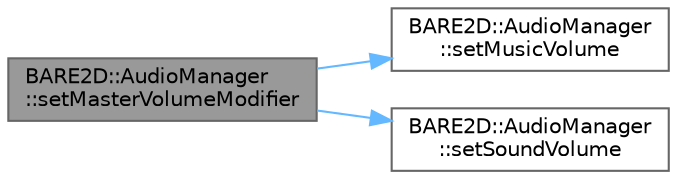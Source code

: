 digraph "BARE2D::AudioManager::setMasterVolumeModifier"
{
 // INTERACTIVE_SVG=YES
 // LATEX_PDF_SIZE
  bgcolor="transparent";
  edge [fontname=Helvetica,fontsize=10,labelfontname=Helvetica,labelfontsize=10];
  node [fontname=Helvetica,fontsize=10,shape=box,height=0.2,width=0.4];
  rankdir="LR";
  Node1 [label="BARE2D::AudioManager\l::setMasterVolumeModifier",height=0.2,width=0.4,color="gray40", fillcolor="grey60", style="filled", fontcolor="black",tooltip="Sets the modifier of all sound levels - eg., if sounds were set at 40% and music at 60%,..."];
  Node1 -> Node2 [color="steelblue1",style="solid"];
  Node2 [label="BARE2D::AudioManager\l::setMusicVolume",height=0.2,width=0.4,color="grey40", fillcolor="white", style="filled",URL="$class_b_a_r_e2_d_1_1_audio_manager.html#a2620da48de00a311b34986ec341cbf41",tooltip="Sets the volume level of all music."];
  Node1 -> Node3 [color="steelblue1",style="solid"];
  Node3 [label="BARE2D::AudioManager\l::setSoundVolume",height=0.2,width=0.4,color="grey40", fillcolor="white", style="filled",URL="$class_b_a_r_e2_d_1_1_audio_manager.html#a7deaaf50a6974c505a6f5f525fa39884",tooltip="Sets the volume level of all sounds."];
}
